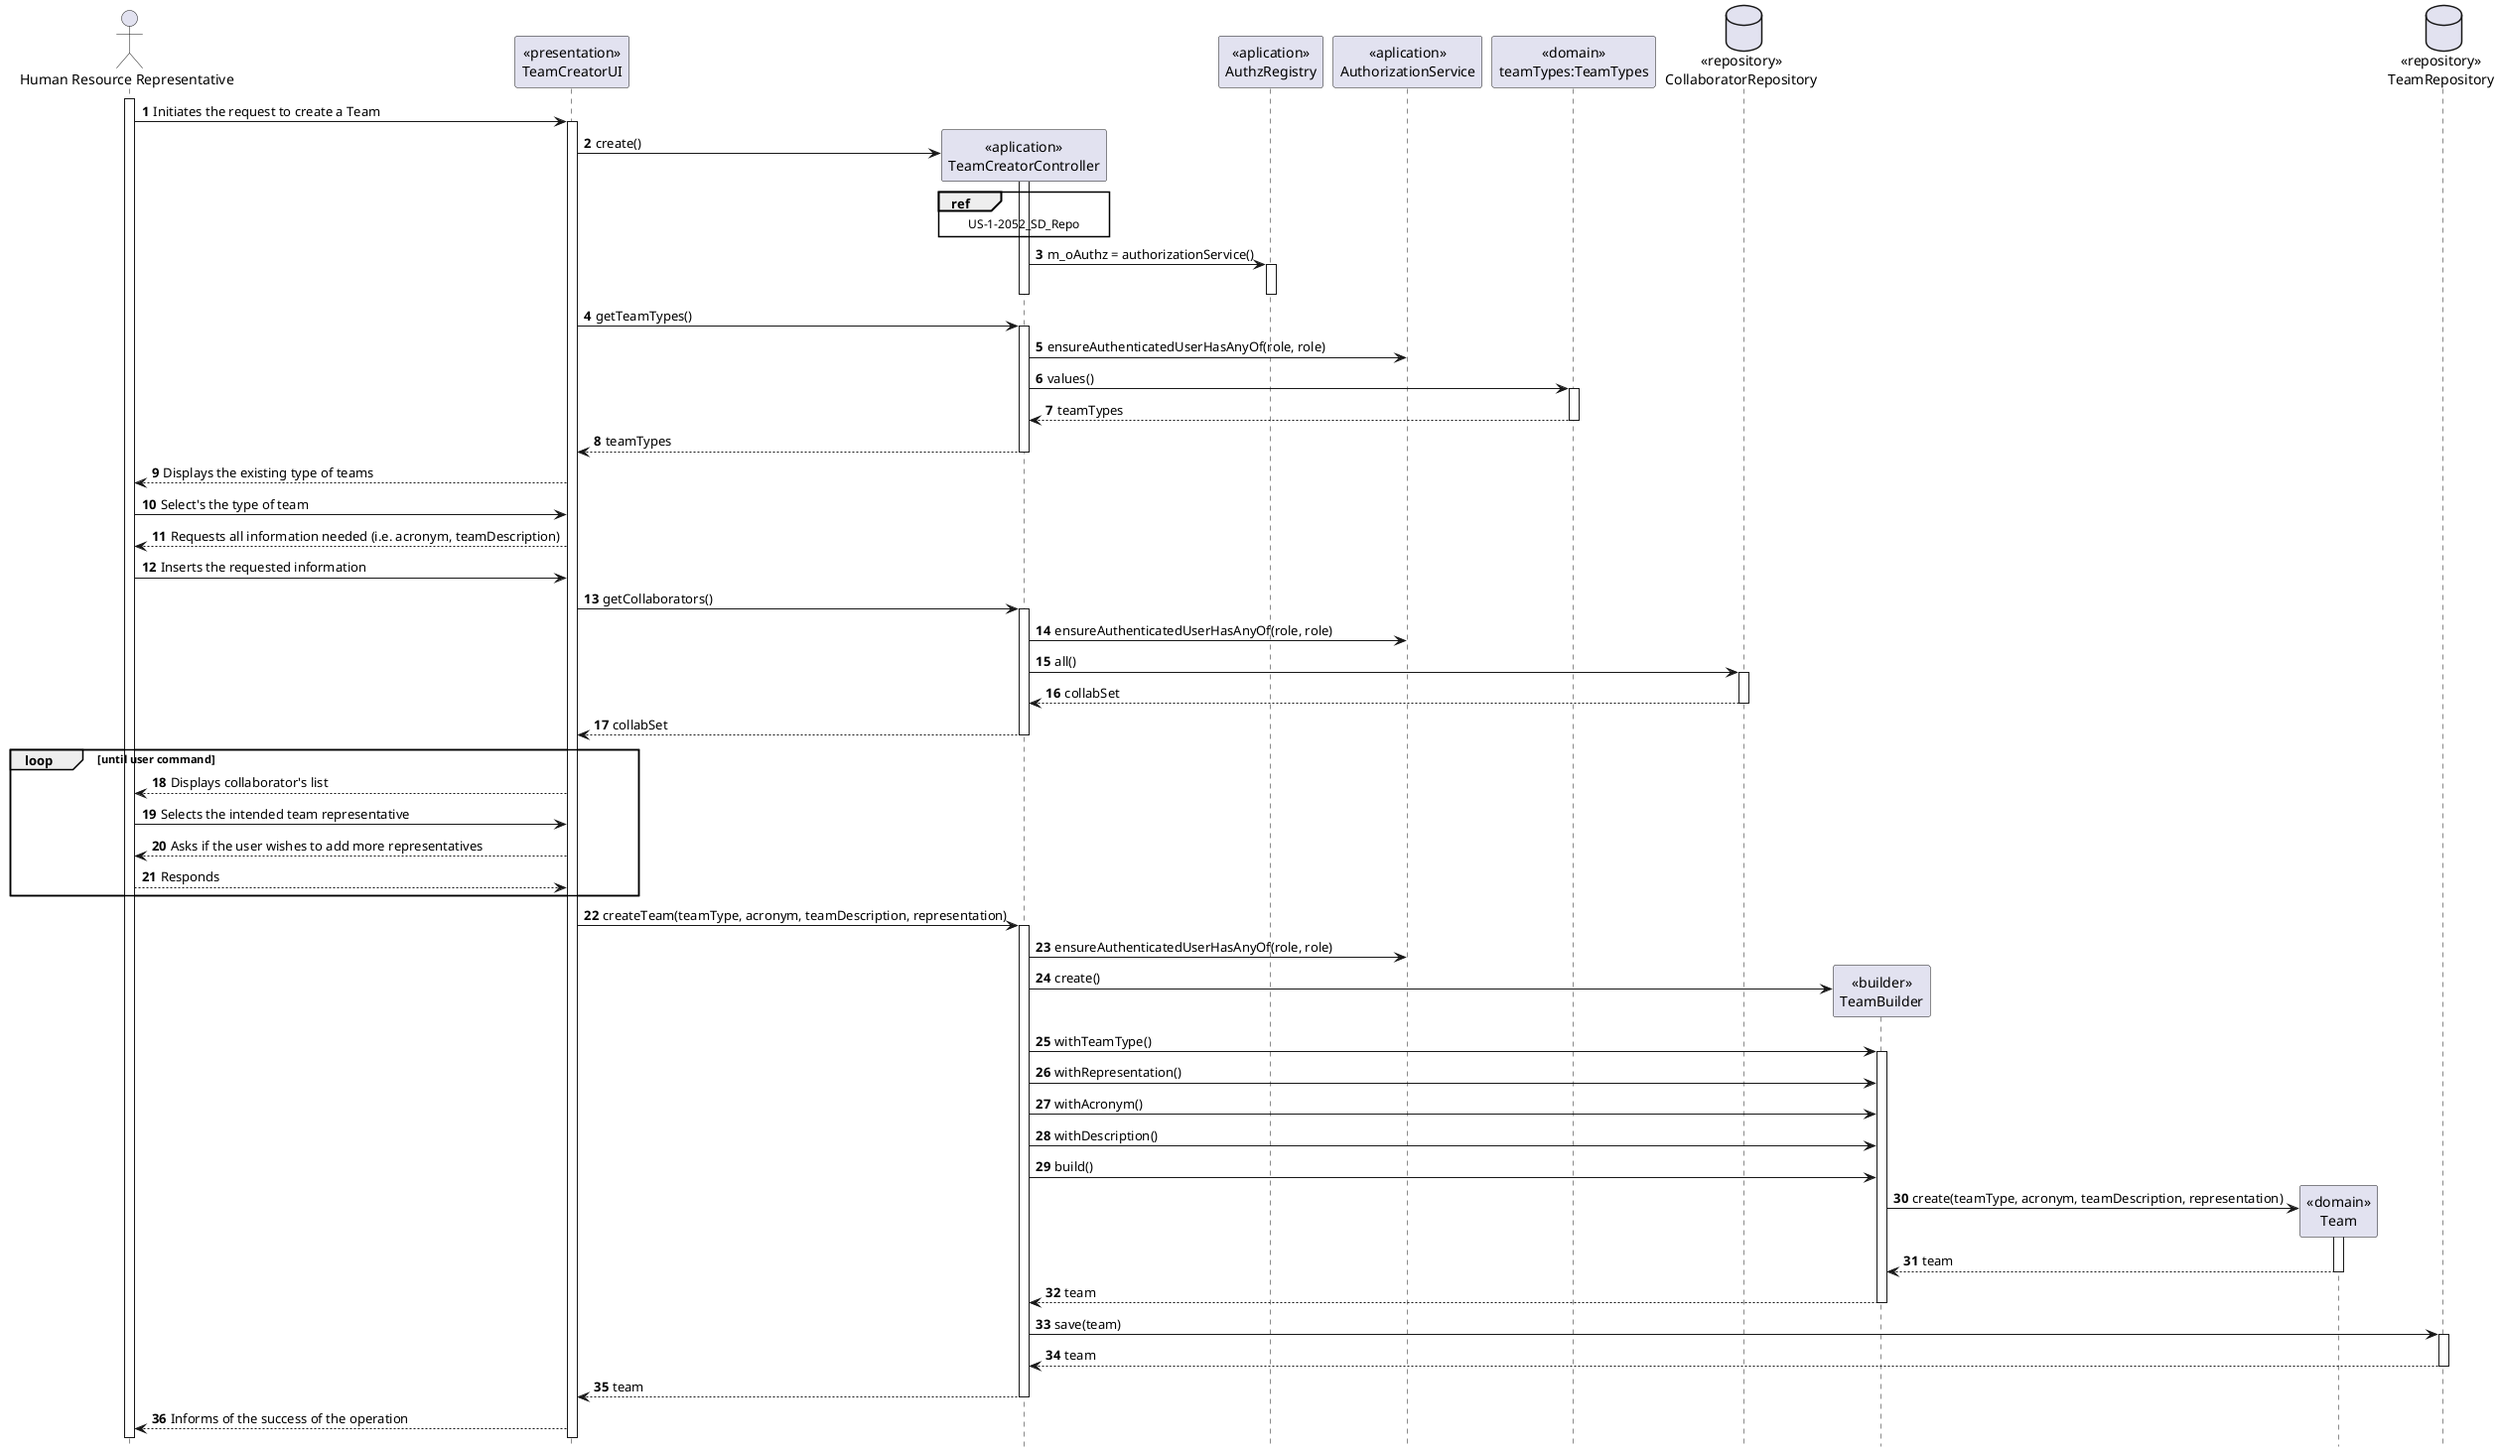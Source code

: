 @startuml
autonumber
hide footbox

actor "Human Resource Representative" as HRR

participant "<<presentation>>\nTeamCreatorUI" as UI
participant "<<aplication>>\nTeamCreatorController" as CTRL
participant "<<aplication>>\nAuthzRegistry" as AUTHR
participant "<<aplication>>\nAuthorizationService" as AUTH
participant "<<domain>>\nteamTypes:TeamTypes" as TT
database "<<repository>>\nCollaboratorRepository" as CR
participant "<<builder>>\nTeamBuilder" as TB
participant "<<domain>>\nTeam" as TEAM
database "<<repository>>\nTeamRepository" as TR

activate HRR
HRR -> UI : Initiates the request to create a Team

activate UI
UI -> CTRL** : create()

activate CTRL
ref over CTRL
US-1-2052_SD_Repo
end ref

CTRL -> AUTHR : m_oAuthz = authorizationService()
activate AUTHR
deactivate CTRL
deactivate AUTHR

UI -> CTRL : getTeamTypes()

activate CTRL
CTRL -> AUTH : ensureAuthenticatedUserHasAnyOf(role, role)
CTRL -> TT : values()

activate TT
TT --> CTRL : teamTypes
deactivate TT

CTRL --> UI : teamTypes
deactivate CTRL

UI --> HRR : Displays the existing type of teams

HRR -> UI : Select's the type of team

UI --> HRR : Requests all information needed (i.e. acronym, teamDescription)

HRR -> UI : Inserts the requested information

UI -> CTRL : getCollaborators()

activate CTRL
CTRL -> AUTH : ensureAuthenticatedUserHasAnyOf(role, role)
CTRL -> CR : all()

activate CR
CR --> CTRL : collabSet

deactivate CR
CTRL --> UI : collabSet
deactivate CTRL


loop until user command
UI --> HRR : Displays collaborator's list

HRR -> UI : Selects the intended team representative

UI --> HRR : Asks if the user wishes to add more representatives

HRR --> UI : Responds
end

UI -> CTRL : createTeam(teamType, acronym, teamDescription, representation)

activate CTRL
CTRL -> AUTH : ensureAuthenticatedUserHasAnyOf(role, role)
CTRL -> TB** : create()
CTRL -> TB : withTeamType()

activate TB

CTRL -> TB : withRepresentation()
CTRL -> TB : withAcronym()
CTRL -> TB : withDescription()
CTRL -> TB : build()

TB -> TEAM** : create(teamType, acronym, teamDescription, representation)

activate TEAM
TEAM --> TB : team
deactivate TEAM

TB --> CTRL : team
deactivate TB

CTRL -> TR : save(team)

activate TR
TR --> CTRL : team
deactivate TR

CTRL --> UI : team
deactivate CTRL

UI --> HRR : Informs of the success of the operation







@enduml